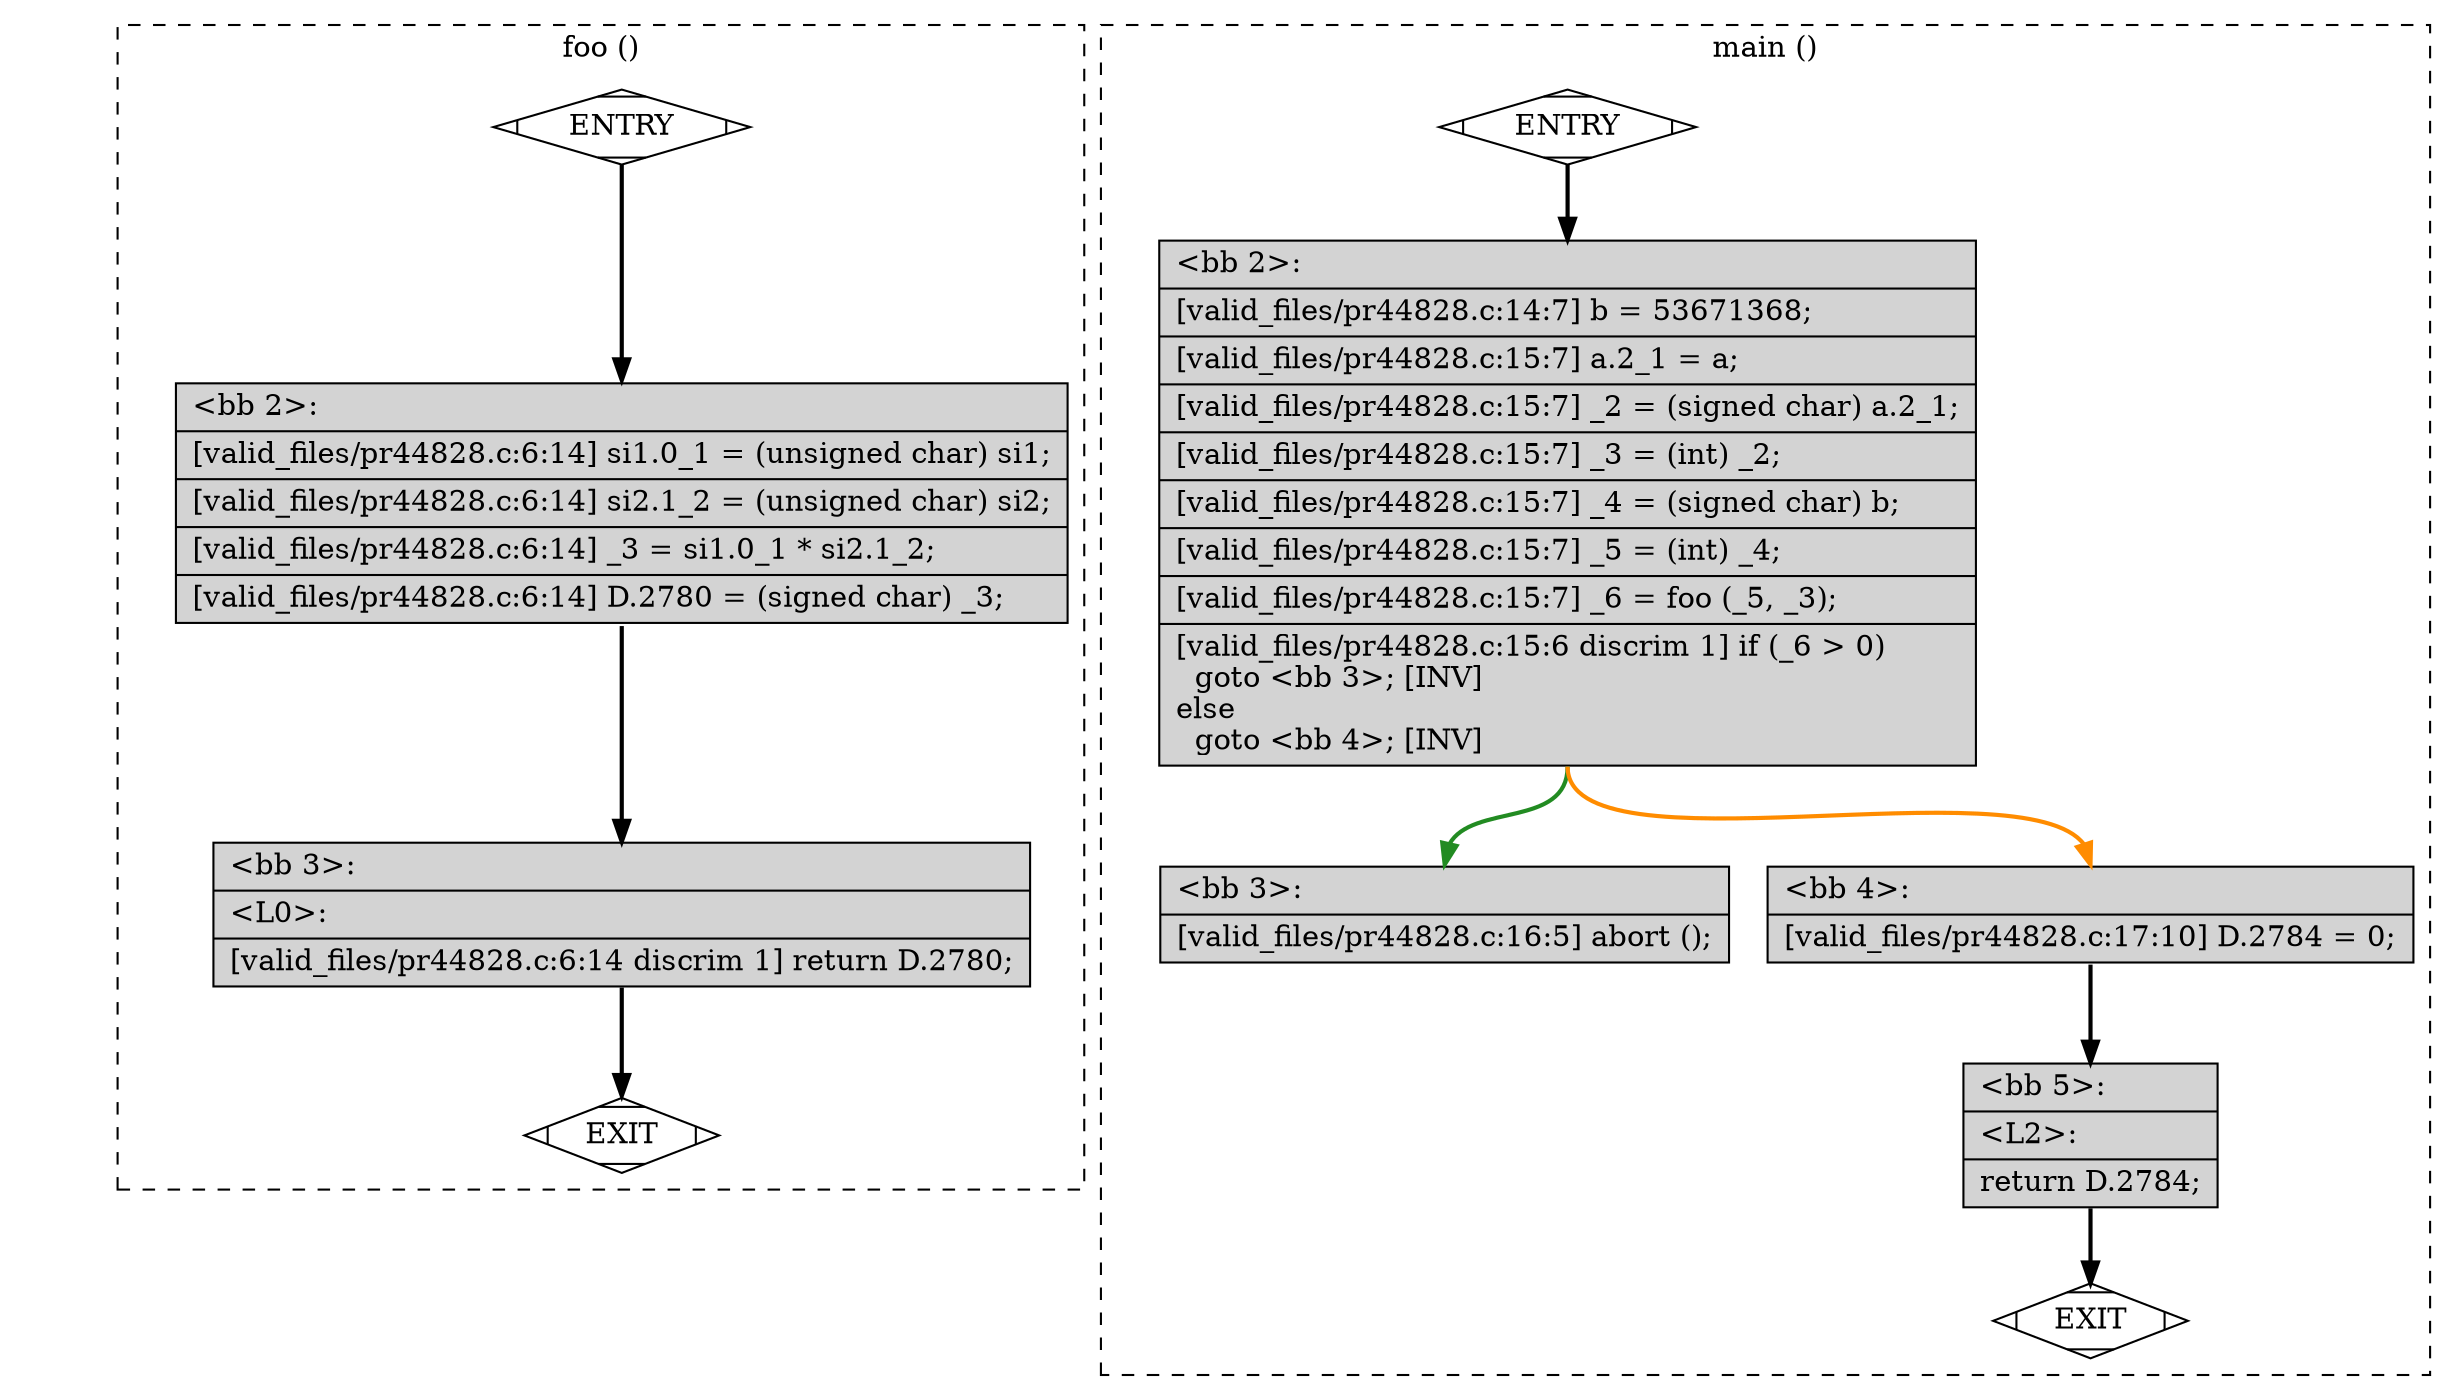 digraph "a-pr44828.c.015t.cfg" {
overlap=false;
subgraph "cluster_foo" {
	style="dashed";
	color="black";
	label="foo ()";
	fn_0_basic_block_0 [shape=Mdiamond,style=filled,fillcolor=white,label="ENTRY"];

	fn_0_basic_block_1 [shape=Mdiamond,style=filled,fillcolor=white,label="EXIT"];

	fn_0_basic_block_2 [shape=record,style=filled,fillcolor=lightgrey,label="{\<bb\ 2\>:\l\
|[valid_files/pr44828.c:6:14]\ si1.0_1\ =\ (unsigned\ char)\ si1;\l\
|[valid_files/pr44828.c:6:14]\ si2.1_2\ =\ (unsigned\ char)\ si2;\l\
|[valid_files/pr44828.c:6:14]\ _3\ =\ si1.0_1\ *\ si2.1_2;\l\
|[valid_files/pr44828.c:6:14]\ D.2780\ =\ (signed\ char)\ _3;\l\
}"];

	fn_0_basic_block_3 [shape=record,style=filled,fillcolor=lightgrey,label="{\<bb\ 3\>:\l\
|\<L0\>:\l\
|[valid_files/pr44828.c:6:14\ discrim\ 1]\ return\ D.2780;\l\
}"];

	fn_0_basic_block_0:s -> fn_0_basic_block_2:n [style="solid,bold",color=black,weight=100,constraint=true];
	fn_0_basic_block_2:s -> fn_0_basic_block_3:n [style="solid,bold",color=black,weight=100,constraint=true];
	fn_0_basic_block_3:s -> fn_0_basic_block_1:n [style="solid,bold",color=black,weight=10,constraint=true];
	fn_0_basic_block_0:s -> fn_0_basic_block_1:n [style="invis",constraint=true];
}
subgraph "cluster_main" {
	style="dashed";
	color="black";
	label="main ()";
	fn_1_basic_block_0 [shape=Mdiamond,style=filled,fillcolor=white,label="ENTRY"];

	fn_1_basic_block_1 [shape=Mdiamond,style=filled,fillcolor=white,label="EXIT"];

	fn_1_basic_block_2 [shape=record,style=filled,fillcolor=lightgrey,label="{\<bb\ 2\>:\l\
|[valid_files/pr44828.c:14:7]\ b\ =\ 53671368;\l\
|[valid_files/pr44828.c:15:7]\ a.2_1\ =\ a;\l\
|[valid_files/pr44828.c:15:7]\ _2\ =\ (signed\ char)\ a.2_1;\l\
|[valid_files/pr44828.c:15:7]\ _3\ =\ (int)\ _2;\l\
|[valid_files/pr44828.c:15:7]\ _4\ =\ (signed\ char)\ b;\l\
|[valid_files/pr44828.c:15:7]\ _5\ =\ (int)\ _4;\l\
|[valid_files/pr44828.c:15:7]\ _6\ =\ foo\ (_5,\ _3);\l\
|[valid_files/pr44828.c:15:6\ discrim\ 1]\ if\ (_6\ \>\ 0)\l\
\ \ goto\ \<bb\ 3\>;\ [INV]\l\
else\l\
\ \ goto\ \<bb\ 4\>;\ [INV]\l\
}"];

	fn_1_basic_block_3 [shape=record,style=filled,fillcolor=lightgrey,label="{\<bb\ 3\>:\l\
|[valid_files/pr44828.c:16:5]\ abort\ ();\l\
}"];

	fn_1_basic_block_4 [shape=record,style=filled,fillcolor=lightgrey,label="{\<bb\ 4\>:\l\
|[valid_files/pr44828.c:17:10]\ D.2784\ =\ 0;\l\
}"];

	fn_1_basic_block_5 [shape=record,style=filled,fillcolor=lightgrey,label="{\<bb\ 5\>:\l\
|\<L2\>:\l\
|return\ D.2784;\l\
}"];

	fn_1_basic_block_0:s -> fn_1_basic_block_2:n [style="solid,bold",color=black,weight=100,constraint=true];
	fn_1_basic_block_2:s -> fn_1_basic_block_3:n [style="solid,bold",color=forestgreen,weight=10,constraint=true];
	fn_1_basic_block_2:s -> fn_1_basic_block_4:n [style="solid,bold",color=darkorange,weight=10,constraint=true];
	fn_1_basic_block_4:s -> fn_1_basic_block_5:n [style="solid,bold",color=black,weight=100,constraint=true];
	fn_1_basic_block_5:s -> fn_1_basic_block_1:n [style="solid,bold",color=black,weight=10,constraint=true];
	fn_1_basic_block_0:s -> fn_1_basic_block_1:n [style="invis",constraint=true];
}
}
